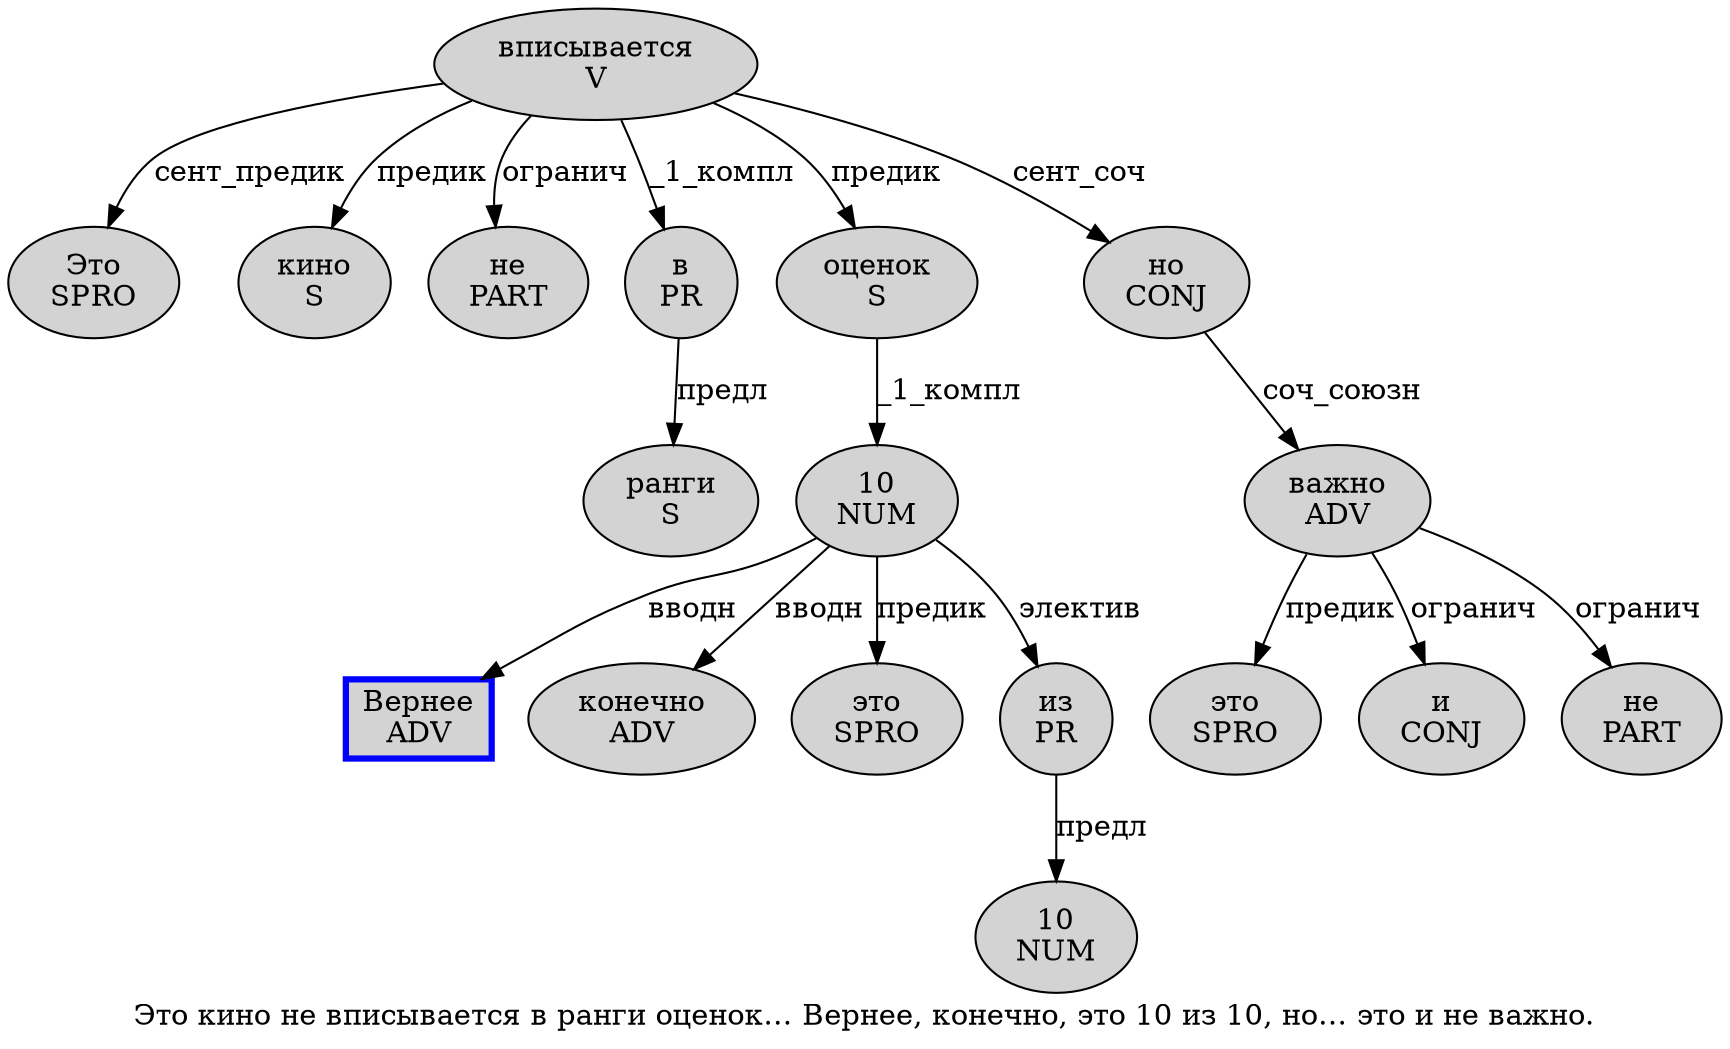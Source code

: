 digraph SENTENCE_137 {
	graph [label="Это кино не вписывается в ранги оценок… Вернее, конечно, это 10 из 10, но… это и не важно."]
	node [style=filled]
		0 [label="Это
SPRO" color="" fillcolor=lightgray penwidth=1 shape=ellipse]
		1 [label="кино
S" color="" fillcolor=lightgray penwidth=1 shape=ellipse]
		2 [label="не
PART" color="" fillcolor=lightgray penwidth=1 shape=ellipse]
		3 [label="вписывается
V" color="" fillcolor=lightgray penwidth=1 shape=ellipse]
		4 [label="в
PR" color="" fillcolor=lightgray penwidth=1 shape=ellipse]
		5 [label="ранги
S" color="" fillcolor=lightgray penwidth=1 shape=ellipse]
		6 [label="оценок
S" color="" fillcolor=lightgray penwidth=1 shape=ellipse]
		8 [label="Вернее
ADV" color=blue fillcolor=lightgray penwidth=3 shape=box]
		10 [label="конечно
ADV" color="" fillcolor=lightgray penwidth=1 shape=ellipse]
		12 [label="это
SPRO" color="" fillcolor=lightgray penwidth=1 shape=ellipse]
		13 [label="10
NUM" color="" fillcolor=lightgray penwidth=1 shape=ellipse]
		14 [label="из
PR" color="" fillcolor=lightgray penwidth=1 shape=ellipse]
		15 [label="10
NUM" color="" fillcolor=lightgray penwidth=1 shape=ellipse]
		17 [label="но
CONJ" color="" fillcolor=lightgray penwidth=1 shape=ellipse]
		19 [label="это
SPRO" color="" fillcolor=lightgray penwidth=1 shape=ellipse]
		20 [label="и
CONJ" color="" fillcolor=lightgray penwidth=1 shape=ellipse]
		21 [label="не
PART" color="" fillcolor=lightgray penwidth=1 shape=ellipse]
		22 [label="важно
ADV" color="" fillcolor=lightgray penwidth=1 shape=ellipse]
			6 -> 13 [label="_1_компл"]
			22 -> 19 [label="предик"]
			22 -> 20 [label="огранич"]
			22 -> 21 [label="огранич"]
			4 -> 5 [label="предл"]
			13 -> 8 [label="вводн"]
			13 -> 10 [label="вводн"]
			13 -> 12 [label="предик"]
			13 -> 14 [label="электив"]
			17 -> 22 [label="соч_союзн"]
			14 -> 15 [label="предл"]
			3 -> 0 [label="сент_предик"]
			3 -> 1 [label="предик"]
			3 -> 2 [label="огранич"]
			3 -> 4 [label="_1_компл"]
			3 -> 6 [label="предик"]
			3 -> 17 [label="сент_соч"]
}